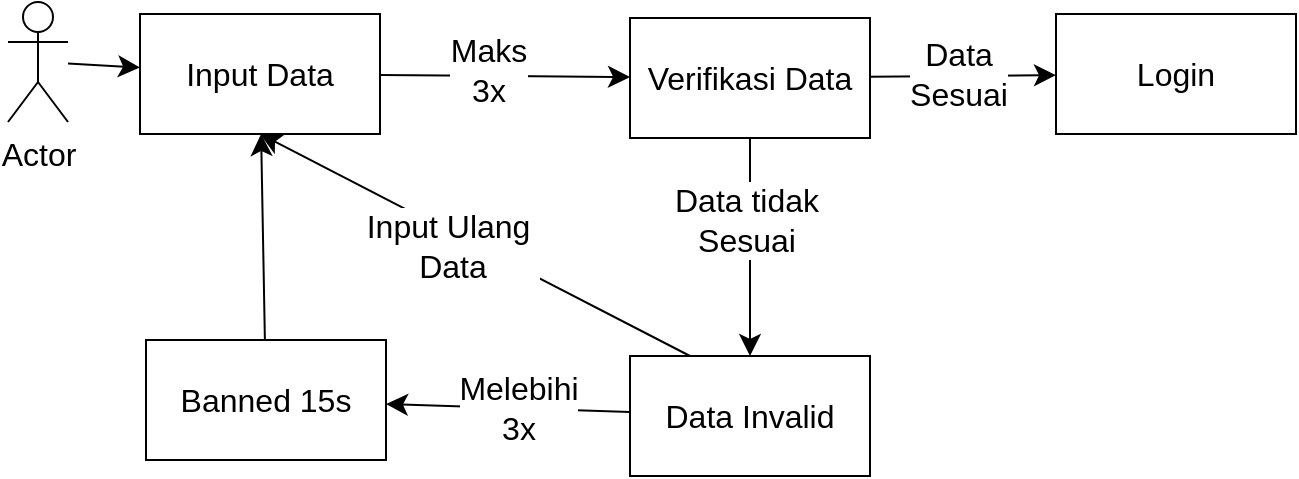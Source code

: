 <mxfile version="23.0.2" type="github">
  <diagram name="Halaman-1" id="v_zcvfK6wkfld0bvew8H">
    <mxGraphModel dx="1764" dy="924" grid="0" gridSize="10" guides="1" tooltips="1" connect="1" arrows="1" fold="1" page="0" pageScale="1" pageWidth="827" pageHeight="1169" math="0" shadow="0">
      <root>
        <mxCell id="0" />
        <mxCell id="1" parent="0" />
        <mxCell id="sdd1yDm-YrdcBT1MiDtG-7" value="" style="edgeStyle=none;curved=1;rounded=0;orthogonalLoop=1;jettySize=auto;html=1;fontSize=12;startSize=8;endSize=8;" edge="1" parent="1" source="sdd1yDm-YrdcBT1MiDtG-1" target="sdd1yDm-YrdcBT1MiDtG-3">
          <mxGeometry relative="1" as="geometry" />
        </mxCell>
        <mxCell id="sdd1yDm-YrdcBT1MiDtG-1" value="Actor" style="shape=umlActor;verticalLabelPosition=bottom;verticalAlign=top;html=1;outlineConnect=0;fontSize=16;" vertex="1" parent="1">
          <mxGeometry x="68" y="136" width="30" height="60" as="geometry" />
        </mxCell>
        <mxCell id="sdd1yDm-YrdcBT1MiDtG-8" value="" style="edgeStyle=none;curved=1;rounded=0;orthogonalLoop=1;jettySize=auto;html=1;fontSize=12;startSize=8;endSize=8;" edge="1" parent="1" source="sdd1yDm-YrdcBT1MiDtG-3" target="sdd1yDm-YrdcBT1MiDtG-4">
          <mxGeometry relative="1" as="geometry" />
        </mxCell>
        <mxCell id="sdd1yDm-YrdcBT1MiDtG-16" value="Maks&lt;br&gt;3x" style="edgeLabel;html=1;align=center;verticalAlign=middle;resizable=0;points=[];fontSize=16;" vertex="1" connectable="0" parent="sdd1yDm-YrdcBT1MiDtG-8">
          <mxGeometry x="-0.162" y="3" relative="1" as="geometry">
            <mxPoint x="1" as="offset" />
          </mxGeometry>
        </mxCell>
        <mxCell id="sdd1yDm-YrdcBT1MiDtG-3" value="Input Data" style="rounded=0;whiteSpace=wrap;html=1;fontSize=16;" vertex="1" parent="1">
          <mxGeometry x="134" y="142" width="120" height="60" as="geometry" />
        </mxCell>
        <mxCell id="sdd1yDm-YrdcBT1MiDtG-9" value="" style="edgeStyle=none;curved=1;rounded=0;orthogonalLoop=1;jettySize=auto;html=1;fontSize=12;startSize=8;endSize=8;" edge="1" parent="1" source="sdd1yDm-YrdcBT1MiDtG-4" target="sdd1yDm-YrdcBT1MiDtG-5">
          <mxGeometry relative="1" as="geometry" />
        </mxCell>
        <mxCell id="sdd1yDm-YrdcBT1MiDtG-10" value="Data tidak &lt;br&gt;Sesuai" style="edgeLabel;html=1;align=center;verticalAlign=middle;resizable=0;points=[];fontSize=16;" vertex="1" connectable="0" parent="sdd1yDm-YrdcBT1MiDtG-9">
          <mxGeometry x="-0.261" y="-1" relative="1" as="geometry">
            <mxPoint x="-1" as="offset" />
          </mxGeometry>
        </mxCell>
        <mxCell id="sdd1yDm-YrdcBT1MiDtG-12" value="" style="edgeStyle=none;curved=1;rounded=0;orthogonalLoop=1;jettySize=auto;html=1;fontSize=12;startSize=8;endSize=8;" edge="1" parent="1" source="sdd1yDm-YrdcBT1MiDtG-4" target="sdd1yDm-YrdcBT1MiDtG-11">
          <mxGeometry relative="1" as="geometry" />
        </mxCell>
        <mxCell id="sdd1yDm-YrdcBT1MiDtG-13" value="Data&lt;br&gt;Sesuai" style="edgeLabel;html=1;align=center;verticalAlign=middle;resizable=0;points=[];fontSize=16;" vertex="1" connectable="0" parent="sdd1yDm-YrdcBT1MiDtG-12">
          <mxGeometry x="-0.068" y="1" relative="1" as="geometry">
            <mxPoint as="offset" />
          </mxGeometry>
        </mxCell>
        <mxCell id="sdd1yDm-YrdcBT1MiDtG-4" value="Verifikasi Data" style="rounded=0;whiteSpace=wrap;html=1;fontSize=16;" vertex="1" parent="1">
          <mxGeometry x="379" y="144" width="120" height="60" as="geometry" />
        </mxCell>
        <mxCell id="sdd1yDm-YrdcBT1MiDtG-17" style="edgeStyle=none;curved=1;rounded=0;orthogonalLoop=1;jettySize=auto;html=1;exitX=0.25;exitY=0;exitDx=0;exitDy=0;entryX=0.5;entryY=1;entryDx=0;entryDy=0;fontSize=12;startSize=8;endSize=8;" edge="1" parent="1" source="sdd1yDm-YrdcBT1MiDtG-5" target="sdd1yDm-YrdcBT1MiDtG-3">
          <mxGeometry relative="1" as="geometry" />
        </mxCell>
        <mxCell id="sdd1yDm-YrdcBT1MiDtG-18" value="Input Ulang&amp;nbsp;&lt;br&gt;Data" style="edgeLabel;html=1;align=center;verticalAlign=middle;resizable=0;points=[];fontSize=16;" vertex="1" connectable="0" parent="sdd1yDm-YrdcBT1MiDtG-17">
          <mxGeometry x="0.082" y="6" relative="1" as="geometry">
            <mxPoint as="offset" />
          </mxGeometry>
        </mxCell>
        <mxCell id="sdd1yDm-YrdcBT1MiDtG-21" value="" style="edgeStyle=none;curved=1;rounded=0;orthogonalLoop=1;jettySize=auto;html=1;fontSize=12;startSize=8;endSize=8;" edge="1" parent="1" source="sdd1yDm-YrdcBT1MiDtG-5" target="sdd1yDm-YrdcBT1MiDtG-20">
          <mxGeometry relative="1" as="geometry" />
        </mxCell>
        <mxCell id="sdd1yDm-YrdcBT1MiDtG-22" value="Melebihi&lt;br&gt;3x" style="edgeLabel;html=1;align=center;verticalAlign=middle;resizable=0;points=[];fontSize=16;" vertex="1" connectable="0" parent="sdd1yDm-YrdcBT1MiDtG-21">
          <mxGeometry x="-0.069" relative="1" as="geometry">
            <mxPoint x="1" as="offset" />
          </mxGeometry>
        </mxCell>
        <mxCell id="sdd1yDm-YrdcBT1MiDtG-5" value="Data Invalid" style="rounded=0;whiteSpace=wrap;html=1;fontSize=16;" vertex="1" parent="1">
          <mxGeometry x="379" y="313" width="120" height="60" as="geometry" />
        </mxCell>
        <mxCell id="sdd1yDm-YrdcBT1MiDtG-11" value="Login" style="rounded=0;whiteSpace=wrap;html=1;fontSize=16;" vertex="1" parent="1">
          <mxGeometry x="592" y="142" width="120" height="60" as="geometry" />
        </mxCell>
        <mxCell id="sdd1yDm-YrdcBT1MiDtG-23" value="" style="edgeStyle=none;curved=1;rounded=0;orthogonalLoop=1;jettySize=auto;html=1;fontSize=12;startSize=8;endSize=8;" edge="1" parent="1" source="sdd1yDm-YrdcBT1MiDtG-20" target="sdd1yDm-YrdcBT1MiDtG-3">
          <mxGeometry relative="1" as="geometry" />
        </mxCell>
        <mxCell id="sdd1yDm-YrdcBT1MiDtG-20" value="Banned 15s" style="rounded=0;whiteSpace=wrap;html=1;fontSize=16;" vertex="1" parent="1">
          <mxGeometry x="137" y="305" width="120" height="60" as="geometry" />
        </mxCell>
      </root>
    </mxGraphModel>
  </diagram>
</mxfile>
